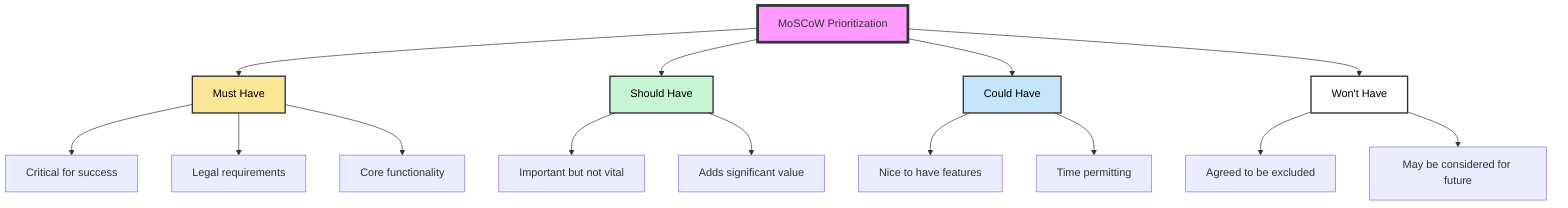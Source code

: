 graph TD
    A[MoSCoW Prioritization] --> B[Must Have]
    A --> C[Should Have]
    A --> D[Could Have]
    A --> E[Won't Have]

    B --> B1[Critical for success]
    B --> B2[Legal requirements]
    B --> B3[Core functionality]

    C --> C1[Important but not vital]
    C --> C2[Adds significant value]

    D --> D1[Nice to have features]
    D --> D2[Time permitting]

    E --> E1[Agreed to be excluded]
    E --> E2[May be considered for future]

    style A fill:#f9f,stroke:#333,stroke-width:4px
    style B fill:#F9E796,stroke:#333,stroke-width:2px,color:black
    style C fill:#C6F5D3,stroke:#333,stroke-width:2px,color:black
    style D fill:#C4E5F9,stroke:#333,stroke-width:2px,color:black
    style E fill:#FEFFFF,stroke:#333,stroke-width:2px,color:black